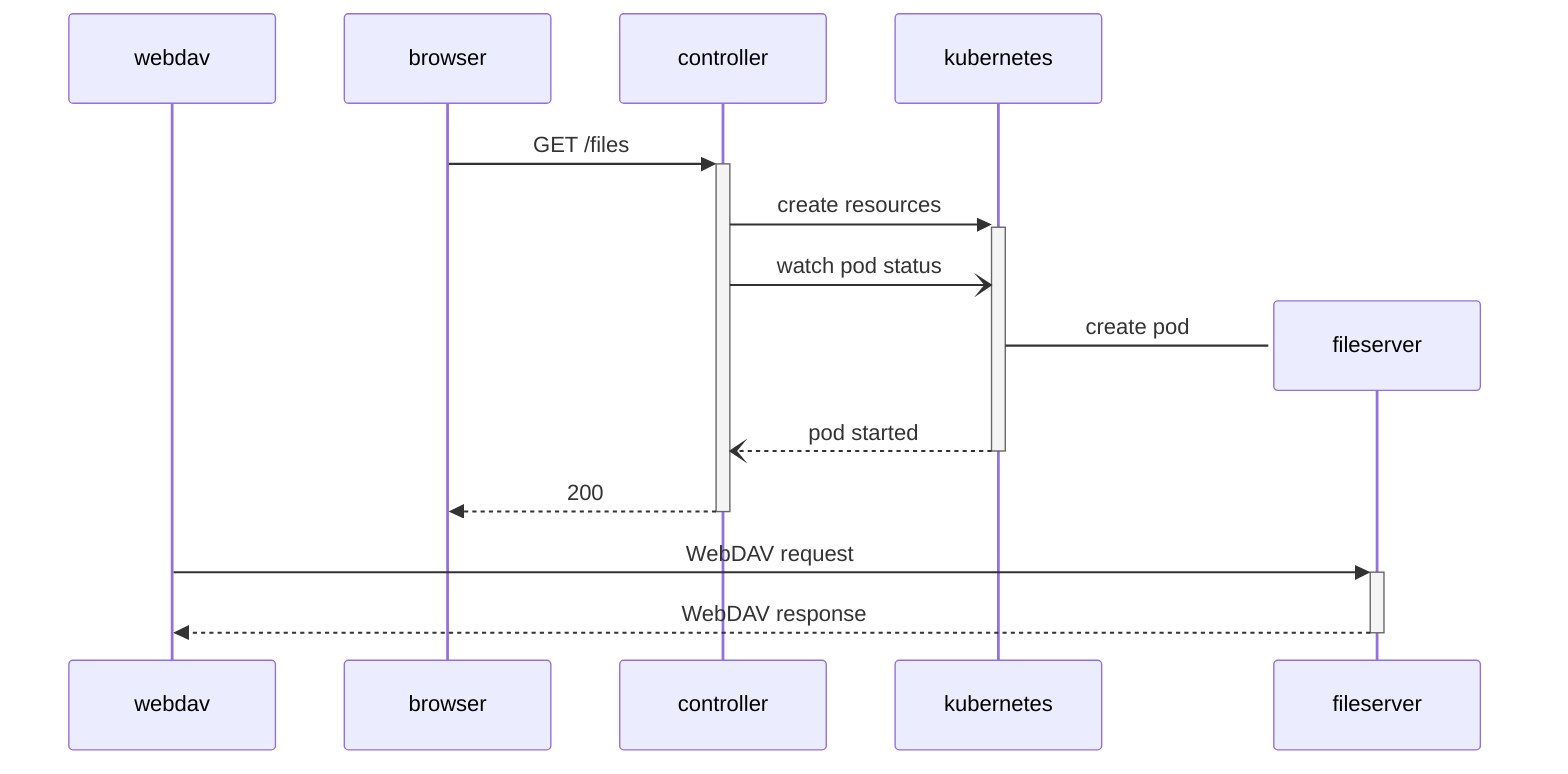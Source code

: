 sequenceDiagram
  participant webdav
  participant browser
  participant controller
  participant kubernetes
  browser->>+controller: GET /files
  controller->>+kubernetes: create resources
  controller-)kubernetes: watch pod status
  create participant fileserver
  kubernetes->fileserver: create pod
  kubernetes--)-controller: pod started
  controller-->>-browser: 200

  webdav->>+fileserver: WebDAV request
  fileserver-->>-webdav: WebDAV response